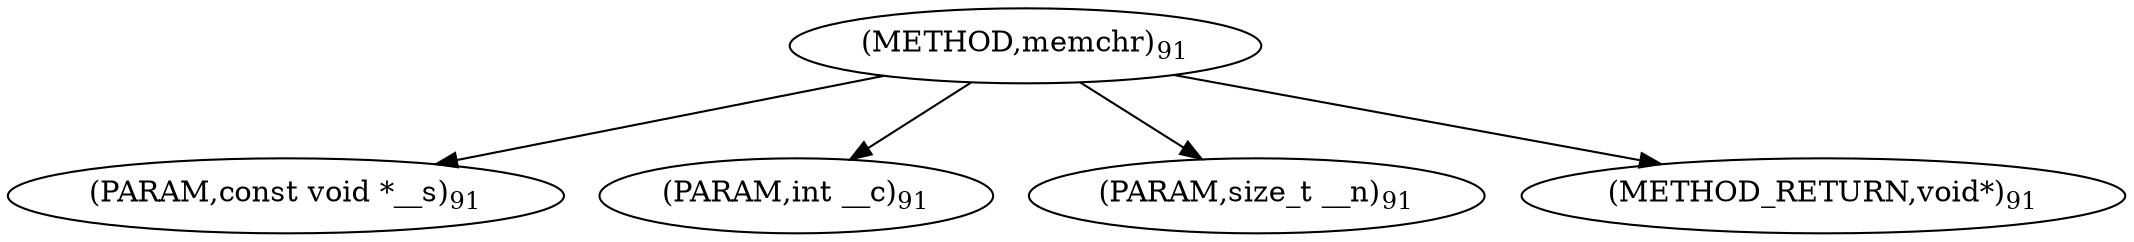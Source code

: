 digraph "memchr" {  
"98772" [label = <(METHOD,memchr)<SUB>91</SUB>> ]
"98773" [label = <(PARAM,const void *__s)<SUB>91</SUB>> ]
"98774" [label = <(PARAM,int __c)<SUB>91</SUB>> ]
"98775" [label = <(PARAM,size_t __n)<SUB>91</SUB>> ]
"98776" [label = <(METHOD_RETURN,void*)<SUB>91</SUB>> ]
  "98772" -> "98773" 
  "98772" -> "98774" 
  "98772" -> "98775" 
  "98772" -> "98776" 
}
